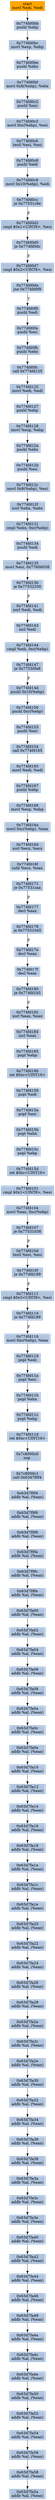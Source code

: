 digraph G {
node[shape=rectangle,style=filled,fillcolor=lightsteelblue,color=lightsteelblue]
bgcolor="transparent"
a0x774fd0b9movl_edi_edi[label="start\nmovl %edi, %edi",color="lightgrey",fillcolor="orange"];
a0x774fd0bbpushl_ebp[label="0x774fd0bb\npushl %ebp"];
a0x774fd0bcmovl_esp_ebp[label="0x774fd0bc\nmovl %esp, %ebp"];
a0x774fd0bepushl_ebx[label="0x774fd0be\npushl %ebx"];
a0x774fd0bfmovl_0x8ebp__ebx[label="0x774fd0bf\nmovl 0x8(%ebp), %ebx"];
a0x774fd0c2pushl_esi[label="0x774fd0c2\npushl %esi"];
a0x774fd0c3movl_0xcebp__esi[label="0x774fd0c3\nmovl 0xc(%ebp), %esi"];
a0x774fd0c6testl_esi_esi[label="0x774fd0c6\ntestl %esi, %esi"];
a0x774fd0c8pushl_edi[label="0x774fd0c8\npushl %edi"];
a0x774fd0c9movl_0x10ebp__edi[label="0x774fd0c9\nmovl 0x10(%ebp), %edi"];
a0x774fd0ccje_0x77531c9e[label="0x774fd0cc\nje 0x77531c9e"];
a0x774fd0d2cmpl_0x1UINT8_esi[label="0x774fd0d2\ncmpl $0x1<UINT8>, %esi"];
a0x774fd0d5je_0x774fd0dc[label="0x774fd0d5\nje 0x774fd0dc"];
a0x774fd0d7cmpl_0x2UINT8_esi[label="0x774fd0d7\ncmpl $0x2<UINT8>, %esi"];
a0x774fd0dajne_0x774fd0f9[label="0x774fd0da\njne 0x774fd0f9"];
a0x774fd0f9pushl_edi[label="0x774fd0f9\npushl %edi"];
a0x774fd0fapushl_esi[label="0x774fd0fa\npushl %esi"];
a0x774fd0fbpushl_ebx[label="0x774fd0fb\npushl %ebx"];
a0x774fd0fccall_0x774fd125[label="0x774fd0fc\ncall 0x774fd125"];
a0x774fd125movl_edi_edi[label="0x774fd125\nmovl %edi, %edi"];
a0x774fd127pushl_ebp[label="0x774fd127\npushl %ebp"];
a0x774fd128movl_esp_ebp[label="0x774fd128\nmovl %esp, %ebp"];
a0x774fd12apushl_ebx[label="0x774fd12a\npushl %ebx"];
a0x774fd12bpushl_esi[label="0x774fd12b\npushl %esi"];
a0x774fd12cmovl_0x8ebp__esi[label="0x774fd12c\nmovl 0x8(%ebp), %esi"];
a0x774fd12fxorl_ebx_ebx[label="0x774fd12f\nxorl %ebx, %ebx"];
a0x774fd131cmpl_ebx_0xcebp_[label="0x774fd131\ncmpl %ebx, 0xc(%ebp)"];
a0x774fd134pushl_edi[label="0x774fd134\npushl %edi"];
a0x774fd135movl_esi_0x77606038[label="0x774fd135\nmovl %esi, 0x77606038"];
a0x774fd13bje_0x77532330[label="0x774fd13b\nje 0x77532330"];
a0x774fd141xorl_edi_edi[label="0x774fd141\nxorl %edi, %edi"];
a0x774fd143incl_edi[label="0x774fd143\nincl %edi"];
a0x774fd144cmpl_edi_0xcebp_[label="0x774fd144\ncmpl %edi, 0xc(%ebp)"];
a0x774fd147je_0x77530fa8[label="0x774fd147\nje 0x77530fa8"];
a0x774fd14dpushl_0x10ebp_[label="0x774fd14d\npushl 0x10(%ebp)"];
a0x774fd150pushl_0xcebp_[label="0x774fd150\npushl 0xc(%ebp)"];
a0x774fd153pushl_esi[label="0x774fd153\npushl %esi"];
a0x774fd154call_0x774fd165[label="0x774fd154\ncall 0x774fd165"];
a0x774fd165movl_edi_edi[label="0x774fd165\nmovl %edi, %edi"];
a0x774fd167pushl_ebp[label="0x774fd167\npushl %ebp"];
a0x774fd168movl_esp_ebp[label="0x774fd168\nmovl %esp, %ebp"];
a0x774fd16amovl_0xcebp__eax[label="0x774fd16a\nmovl 0xc(%ebp), %eax"];
a0x774fd16dxorl_ecx_ecx[label="0x774fd16d\nxorl %ecx, %ecx"];
a0x774fd16fsubl_ecx_eax[label="0x774fd16f\nsubl %ecx, %eax"];
a0x774fd171je_0x77531caa[label="0x774fd171\nje 0x77531caa"];
a0x774fd177decl_eax[label="0x774fd177\ndecl %eax"];
a0x774fd178je_0x77531045[label="0x774fd178\nje 0x77531045"];
a0x774fd17edecl_eax[label="0x774fd17e\ndecl %eax"];
a0x774fd17fdecl_eax[label="0x774fd17f\ndecl %eax"];
a0x774fd180je_0x774fd1b5[label="0x774fd180\nje 0x774fd1b5"];
a0x774fd182xorl_eax_eax[label="0x774fd182\nxorl %eax, %eax"];
a0x774fd184incl_eax[label="0x774fd184\nincl %eax"];
a0x774fd185popl_ebp[label="0x774fd185\npopl %ebp"];
a0x774fd186ret_0xcUINT16[label="0x774fd186\nret $0xc<UINT16>"];
a0x774fd159popl_edi[label="0x774fd159\npopl %edi"];
a0x774fd15apopl_esi[label="0x774fd15a\npopl %esi"];
a0x774fd15bpopl_ebx[label="0x774fd15b\npopl %ebx"];
a0x774fd15cpopl_ebp[label="0x774fd15c\npopl %ebp"];
a0x774fd15dret_0xcUINT16[label="0x774fd15d\nret $0xc<UINT16>"];
a0x774fd101cmpl_0x1UINT8_esi[label="0x774fd101\ncmpl $0x1<UINT8>, %esi"];
a0x774fd104movl_eax_0xcebp_[label="0x774fd104\nmovl %eax, 0xc(%ebp)"];
a0x774fd107je_0x77531038[label="0x774fd107\nje 0x77531038"];
a0x774fd10dtestl_esi_esi[label="0x774fd10d\ntestl %esi, %esi"];
a0x774fd10fje_0x774fd189[label="0x774fd10f\nje 0x774fd189"];
a0x774fd111cmpl_0x3UINT8_esi[label="0x774fd111\ncmpl $0x3<UINT8>, %esi"];
a0x774fd114je_0x774fd189[label="0x774fd114\nje 0x774fd189"];
a0x774fd116movl_0xcebp__eax[label="0x774fd116\nmovl 0xc(%ebp), %eax"];
a0x774fd119popl_edi[label="0x774fd119\npopl %edi"];
a0x774fd11apopl_esi[label="0x774fd11a\npopl %esi"];
a0x774fd11bpopl_ebx[label="0x774fd11b\npopl %ebx"];
a0x774fd11cpopl_ebp[label="0x774fd11c\npopl %ebp"];
a0x774fd11dret_0xcUINT16[label="0x774fd11d\nret $0xc<UINT16>"];
a0x7c8000c0nop_[label="0x7c8000c0\nnop "];
a0x7c8000c1call_0x63d7f9f4[label="0x7c8000c1\ncall 0x63d7f9f4"];
a0x63d7f9f4addb_al_eax_[label="0x63d7f9f4\naddb %al, (%eax)"];
a0x63d7f9f6addb_al_eax_[label="0x63d7f9f6\naddb %al, (%eax)"];
a0x63d7f9f8addb_al_eax_[label="0x63d7f9f8\naddb %al, (%eax)"];
a0x63d7f9faaddb_al_eax_[label="0x63d7f9fa\naddb %al, (%eax)"];
a0x63d7f9fcaddb_al_eax_[label="0x63d7f9fc\naddb %al, (%eax)"];
a0x63d7f9feaddb_al_eax_[label="0x63d7f9fe\naddb %al, (%eax)"];
a0x63d7fa00addb_al_eax_[label="0x63d7fa00\naddb %al, (%eax)"];
a0x63d7fa02addb_al_eax_[label="0x63d7fa02\naddb %al, (%eax)"];
a0x63d7fa04addb_al_eax_[label="0x63d7fa04\naddb %al, (%eax)"];
a0x63d7fa06addb_al_eax_[label="0x63d7fa06\naddb %al, (%eax)"];
a0x63d7fa08addb_al_eax_[label="0x63d7fa08\naddb %al, (%eax)"];
a0x63d7fa0aaddb_al_eax_[label="0x63d7fa0a\naddb %al, (%eax)"];
a0x63d7fa0caddb_al_eax_[label="0x63d7fa0c\naddb %al, (%eax)"];
a0x63d7fa0eaddb_al_eax_[label="0x63d7fa0e\naddb %al, (%eax)"];
a0x63d7fa10addb_al_eax_[label="0x63d7fa10\naddb %al, (%eax)"];
a0x63d7fa12addb_al_eax_[label="0x63d7fa12\naddb %al, (%eax)"];
a0x63d7fa14addb_al_eax_[label="0x63d7fa14\naddb %al, (%eax)"];
a0x63d7fa16addb_al_eax_[label="0x63d7fa16\naddb %al, (%eax)"];
a0x63d7fa18addb_al_eax_[label="0x63d7fa18\naddb %al, (%eax)"];
a0x63d7fa1aaddb_al_eax_[label="0x63d7fa1a\naddb %al, (%eax)"];
a0x63d7fa1caddb_al_eax_[label="0x63d7fa1c\naddb %al, (%eax)"];
a0x63d7fa1eaddb_al_eax_[label="0x63d7fa1e\naddb %al, (%eax)"];
a0x63d7fa20addb_al_eax_[label="0x63d7fa20\naddb %al, (%eax)"];
a0x63d7fa22addb_al_eax_[label="0x63d7fa22\naddb %al, (%eax)"];
a0x63d7fa24addb_al_eax_[label="0x63d7fa24\naddb %al, (%eax)"];
a0x63d7fa26addb_al_eax_[label="0x63d7fa26\naddb %al, (%eax)"];
a0x63d7fa28addb_al_eax_[label="0x63d7fa28\naddb %al, (%eax)"];
a0x63d7fa2aaddb_al_eax_[label="0x63d7fa2a\naddb %al, (%eax)"];
a0x63d7fa2caddb_al_eax_[label="0x63d7fa2c\naddb %al, (%eax)"];
a0x63d7fa2eaddb_al_eax_[label="0x63d7fa2e\naddb %al, (%eax)"];
a0x63d7fa30addb_al_eax_[label="0x63d7fa30\naddb %al, (%eax)"];
a0x63d7fa32addb_al_eax_[label="0x63d7fa32\naddb %al, (%eax)"];
a0x63d7fa34addb_al_eax_[label="0x63d7fa34\naddb %al, (%eax)"];
a0x63d7fa36addb_al_eax_[label="0x63d7fa36\naddb %al, (%eax)"];
a0x63d7fa38addb_al_eax_[label="0x63d7fa38\naddb %al, (%eax)"];
a0x63d7fa3aaddb_al_eax_[label="0x63d7fa3a\naddb %al, (%eax)"];
a0x63d7fa3caddb_al_eax_[label="0x63d7fa3c\naddb %al, (%eax)"];
a0x63d7fa3eaddb_al_eax_[label="0x63d7fa3e\naddb %al, (%eax)"];
a0x63d7fa40addb_al_eax_[label="0x63d7fa40\naddb %al, (%eax)"];
a0x63d7fa42addb_al_eax_[label="0x63d7fa42\naddb %al, (%eax)"];
a0x63d7fa44addb_al_eax_[label="0x63d7fa44\naddb %al, (%eax)"];
a0x63d7fa46addb_al_eax_[label="0x63d7fa46\naddb %al, (%eax)"];
a0x63d7fa48addb_al_eax_[label="0x63d7fa48\naddb %al, (%eax)"];
a0x63d7fa4aaddb_al_eax_[label="0x63d7fa4a\naddb %al, (%eax)"];
a0x63d7fa4caddb_al_eax_[label="0x63d7fa4c\naddb %al, (%eax)"];
a0x63d7fa4eaddb_al_eax_[label="0x63d7fa4e\naddb %al, (%eax)"];
a0x63d7fa50addb_al_eax_[label="0x63d7fa50\naddb %al, (%eax)"];
a0x63d7fa52addb_al_eax_[label="0x63d7fa52\naddb %al, (%eax)"];
a0x63d7fa54addb_al_eax_[label="0x63d7fa54\naddb %al, (%eax)"];
a0x63d7fa56addb_al_eax_[label="0x63d7fa56\naddb %al, (%eax)"];
a0x63d7fa58addb_al_eax_[label="0x63d7fa58\naddb %al, (%eax)"];
a0x63d7fa5aaddb_al_eax_[label="0x63d7fa5a\naddb %al, (%eax)"];
a0x774fd0b9movl_edi_edi -> a0x774fd0bbpushl_ebp [color="#000000"];
a0x774fd0bbpushl_ebp -> a0x774fd0bcmovl_esp_ebp [color="#000000"];
a0x774fd0bcmovl_esp_ebp -> a0x774fd0bepushl_ebx [color="#000000"];
a0x774fd0bepushl_ebx -> a0x774fd0bfmovl_0x8ebp__ebx [color="#000000"];
a0x774fd0bfmovl_0x8ebp__ebx -> a0x774fd0c2pushl_esi [color="#000000"];
a0x774fd0c2pushl_esi -> a0x774fd0c3movl_0xcebp__esi [color="#000000"];
a0x774fd0c3movl_0xcebp__esi -> a0x774fd0c6testl_esi_esi [color="#000000"];
a0x774fd0c6testl_esi_esi -> a0x774fd0c8pushl_edi [color="#000000"];
a0x774fd0c8pushl_edi -> a0x774fd0c9movl_0x10ebp__edi [color="#000000"];
a0x774fd0c9movl_0x10ebp__edi -> a0x774fd0ccje_0x77531c9e [color="#000000"];
a0x774fd0ccje_0x77531c9e -> a0x774fd0d2cmpl_0x1UINT8_esi [color="#000000",label="F"];
a0x774fd0d2cmpl_0x1UINT8_esi -> a0x774fd0d5je_0x774fd0dc [color="#000000"];
a0x774fd0d5je_0x774fd0dc -> a0x774fd0d7cmpl_0x2UINT8_esi [color="#000000",label="F"];
a0x774fd0d7cmpl_0x2UINT8_esi -> a0x774fd0dajne_0x774fd0f9 [color="#000000"];
a0x774fd0dajne_0x774fd0f9 -> a0x774fd0f9pushl_edi [color="#000000",label="T"];
a0x774fd0f9pushl_edi -> a0x774fd0fapushl_esi [color="#000000"];
a0x774fd0fapushl_esi -> a0x774fd0fbpushl_ebx [color="#000000"];
a0x774fd0fbpushl_ebx -> a0x774fd0fccall_0x774fd125 [color="#000000"];
a0x774fd0fccall_0x774fd125 -> a0x774fd125movl_edi_edi [color="#000000"];
a0x774fd125movl_edi_edi -> a0x774fd127pushl_ebp [color="#000000"];
a0x774fd127pushl_ebp -> a0x774fd128movl_esp_ebp [color="#000000"];
a0x774fd128movl_esp_ebp -> a0x774fd12apushl_ebx [color="#000000"];
a0x774fd12apushl_ebx -> a0x774fd12bpushl_esi [color="#000000"];
a0x774fd12bpushl_esi -> a0x774fd12cmovl_0x8ebp__esi [color="#000000"];
a0x774fd12cmovl_0x8ebp__esi -> a0x774fd12fxorl_ebx_ebx [color="#000000"];
a0x774fd12fxorl_ebx_ebx -> a0x774fd131cmpl_ebx_0xcebp_ [color="#000000"];
a0x774fd131cmpl_ebx_0xcebp_ -> a0x774fd134pushl_edi [color="#000000"];
a0x774fd134pushl_edi -> a0x774fd135movl_esi_0x77606038 [color="#000000"];
a0x774fd135movl_esi_0x77606038 -> a0x774fd13bje_0x77532330 [color="#000000"];
a0x774fd13bje_0x77532330 -> a0x774fd141xorl_edi_edi [color="#000000",label="F"];
a0x774fd141xorl_edi_edi -> a0x774fd143incl_edi [color="#000000"];
a0x774fd143incl_edi -> a0x774fd144cmpl_edi_0xcebp_ [color="#000000"];
a0x774fd144cmpl_edi_0xcebp_ -> a0x774fd147je_0x77530fa8 [color="#000000"];
a0x774fd147je_0x77530fa8 -> a0x774fd14dpushl_0x10ebp_ [color="#000000",label="F"];
a0x774fd14dpushl_0x10ebp_ -> a0x774fd150pushl_0xcebp_ [color="#000000"];
a0x774fd150pushl_0xcebp_ -> a0x774fd153pushl_esi [color="#000000"];
a0x774fd153pushl_esi -> a0x774fd154call_0x774fd165 [color="#000000"];
a0x774fd154call_0x774fd165 -> a0x774fd165movl_edi_edi [color="#000000"];
a0x774fd165movl_edi_edi -> a0x774fd167pushl_ebp [color="#000000"];
a0x774fd167pushl_ebp -> a0x774fd168movl_esp_ebp [color="#000000"];
a0x774fd168movl_esp_ebp -> a0x774fd16amovl_0xcebp__eax [color="#000000"];
a0x774fd16amovl_0xcebp__eax -> a0x774fd16dxorl_ecx_ecx [color="#000000"];
a0x774fd16dxorl_ecx_ecx -> a0x774fd16fsubl_ecx_eax [color="#000000"];
a0x774fd16fsubl_ecx_eax -> a0x774fd171je_0x77531caa [color="#000000"];
a0x774fd171je_0x77531caa -> a0x774fd177decl_eax [color="#000000",label="F"];
a0x774fd177decl_eax -> a0x774fd178je_0x77531045 [color="#000000"];
a0x774fd178je_0x77531045 -> a0x774fd17edecl_eax [color="#000000",label="F"];
a0x774fd17edecl_eax -> a0x774fd17fdecl_eax [color="#000000"];
a0x774fd17fdecl_eax -> a0x774fd180je_0x774fd1b5 [color="#000000"];
a0x774fd180je_0x774fd1b5 -> a0x774fd182xorl_eax_eax [color="#000000",label="F"];
a0x774fd182xorl_eax_eax -> a0x774fd184incl_eax [color="#000000"];
a0x774fd184incl_eax -> a0x774fd185popl_ebp [color="#000000"];
a0x774fd185popl_ebp -> a0x774fd186ret_0xcUINT16 [color="#000000"];
a0x774fd186ret_0xcUINT16 -> a0x774fd159popl_edi [color="#000000"];
a0x774fd159popl_edi -> a0x774fd15apopl_esi [color="#000000"];
a0x774fd15apopl_esi -> a0x774fd15bpopl_ebx [color="#000000"];
a0x774fd15bpopl_ebx -> a0x774fd15cpopl_ebp [color="#000000"];
a0x774fd15cpopl_ebp -> a0x774fd15dret_0xcUINT16 [color="#000000"];
a0x774fd15dret_0xcUINT16 -> a0x774fd101cmpl_0x1UINT8_esi [color="#000000"];
a0x774fd101cmpl_0x1UINT8_esi -> a0x774fd104movl_eax_0xcebp_ [color="#000000"];
a0x774fd104movl_eax_0xcebp_ -> a0x774fd107je_0x77531038 [color="#000000"];
a0x774fd107je_0x77531038 -> a0x774fd10dtestl_esi_esi [color="#000000",label="F"];
a0x774fd10dtestl_esi_esi -> a0x774fd10fje_0x774fd189 [color="#000000"];
a0x774fd10fje_0x774fd189 -> a0x774fd111cmpl_0x3UINT8_esi [color="#000000",label="F"];
a0x774fd111cmpl_0x3UINT8_esi -> a0x774fd114je_0x774fd189 [color="#000000"];
a0x774fd114je_0x774fd189 -> a0x774fd116movl_0xcebp__eax [color="#000000",label="F"];
a0x774fd116movl_0xcebp__eax -> a0x774fd119popl_edi [color="#000000"];
a0x774fd119popl_edi -> a0x774fd11apopl_esi [color="#000000"];
a0x774fd11apopl_esi -> a0x774fd11bpopl_ebx [color="#000000"];
a0x774fd11bpopl_ebx -> a0x774fd11cpopl_ebp [color="#000000"];
a0x774fd11cpopl_ebp -> a0x774fd11dret_0xcUINT16 [color="#000000"];
a0x774fd11dret_0xcUINT16 -> a0x7c8000c0nop_ [color="#000000"];
a0x7c8000c0nop_ -> a0x7c8000c1call_0x63d7f9f4 [color="#000000"];
a0x7c8000c1call_0x63d7f9f4 -> a0x63d7f9f4addb_al_eax_ [color="#000000"];
a0x63d7f9f4addb_al_eax_ -> a0x63d7f9f6addb_al_eax_ [color="#000000"];
a0x63d7f9f6addb_al_eax_ -> a0x63d7f9f8addb_al_eax_ [color="#000000"];
a0x63d7f9f8addb_al_eax_ -> a0x63d7f9faaddb_al_eax_ [color="#000000"];
a0x63d7f9faaddb_al_eax_ -> a0x63d7f9fcaddb_al_eax_ [color="#000000"];
a0x63d7f9fcaddb_al_eax_ -> a0x63d7f9feaddb_al_eax_ [color="#000000"];
a0x63d7f9feaddb_al_eax_ -> a0x63d7fa00addb_al_eax_ [color="#000000"];
a0x63d7fa00addb_al_eax_ -> a0x63d7fa02addb_al_eax_ [color="#000000"];
a0x63d7fa02addb_al_eax_ -> a0x63d7fa04addb_al_eax_ [color="#000000"];
a0x63d7fa04addb_al_eax_ -> a0x63d7fa06addb_al_eax_ [color="#000000"];
a0x63d7fa06addb_al_eax_ -> a0x63d7fa08addb_al_eax_ [color="#000000"];
a0x63d7fa08addb_al_eax_ -> a0x63d7fa0aaddb_al_eax_ [color="#000000"];
a0x63d7fa0aaddb_al_eax_ -> a0x63d7fa0caddb_al_eax_ [color="#000000"];
a0x63d7fa0caddb_al_eax_ -> a0x63d7fa0eaddb_al_eax_ [color="#000000"];
a0x63d7fa0eaddb_al_eax_ -> a0x63d7fa10addb_al_eax_ [color="#000000"];
a0x63d7fa10addb_al_eax_ -> a0x63d7fa12addb_al_eax_ [color="#000000"];
a0x63d7fa12addb_al_eax_ -> a0x63d7fa14addb_al_eax_ [color="#000000"];
a0x63d7fa14addb_al_eax_ -> a0x63d7fa16addb_al_eax_ [color="#000000"];
a0x63d7fa16addb_al_eax_ -> a0x63d7fa18addb_al_eax_ [color="#000000"];
a0x63d7fa18addb_al_eax_ -> a0x63d7fa1aaddb_al_eax_ [color="#000000"];
a0x63d7fa1aaddb_al_eax_ -> a0x63d7fa1caddb_al_eax_ [color="#000000"];
a0x63d7fa1caddb_al_eax_ -> a0x63d7fa1eaddb_al_eax_ [color="#000000"];
a0x63d7fa1eaddb_al_eax_ -> a0x63d7fa20addb_al_eax_ [color="#000000"];
a0x63d7fa20addb_al_eax_ -> a0x63d7fa22addb_al_eax_ [color="#000000"];
a0x63d7fa22addb_al_eax_ -> a0x63d7fa24addb_al_eax_ [color="#000000"];
a0x63d7fa24addb_al_eax_ -> a0x63d7fa26addb_al_eax_ [color="#000000"];
a0x63d7fa26addb_al_eax_ -> a0x63d7fa28addb_al_eax_ [color="#000000"];
a0x63d7fa28addb_al_eax_ -> a0x63d7fa2aaddb_al_eax_ [color="#000000"];
a0x63d7fa2aaddb_al_eax_ -> a0x63d7fa2caddb_al_eax_ [color="#000000"];
a0x63d7fa2caddb_al_eax_ -> a0x63d7fa2eaddb_al_eax_ [color="#000000"];
a0x63d7fa2eaddb_al_eax_ -> a0x63d7fa30addb_al_eax_ [color="#000000"];
a0x63d7fa30addb_al_eax_ -> a0x63d7fa32addb_al_eax_ [color="#000000"];
a0x63d7fa32addb_al_eax_ -> a0x63d7fa34addb_al_eax_ [color="#000000"];
a0x63d7fa34addb_al_eax_ -> a0x63d7fa36addb_al_eax_ [color="#000000"];
a0x63d7fa36addb_al_eax_ -> a0x63d7fa38addb_al_eax_ [color="#000000"];
a0x63d7fa38addb_al_eax_ -> a0x63d7fa3aaddb_al_eax_ [color="#000000"];
a0x63d7fa3aaddb_al_eax_ -> a0x63d7fa3caddb_al_eax_ [color="#000000"];
a0x63d7fa3caddb_al_eax_ -> a0x63d7fa3eaddb_al_eax_ [color="#000000"];
a0x63d7fa3eaddb_al_eax_ -> a0x63d7fa40addb_al_eax_ [color="#000000"];
a0x63d7fa40addb_al_eax_ -> a0x63d7fa42addb_al_eax_ [color="#000000"];
a0x63d7fa42addb_al_eax_ -> a0x63d7fa44addb_al_eax_ [color="#000000"];
a0x63d7fa44addb_al_eax_ -> a0x63d7fa46addb_al_eax_ [color="#000000"];
a0x63d7fa46addb_al_eax_ -> a0x63d7fa48addb_al_eax_ [color="#000000"];
a0x63d7fa48addb_al_eax_ -> a0x63d7fa4aaddb_al_eax_ [color="#000000"];
a0x63d7fa4aaddb_al_eax_ -> a0x63d7fa4caddb_al_eax_ [color="#000000"];
a0x63d7fa4caddb_al_eax_ -> a0x63d7fa4eaddb_al_eax_ [color="#000000"];
a0x63d7fa4eaddb_al_eax_ -> a0x63d7fa50addb_al_eax_ [color="#000000"];
a0x63d7fa50addb_al_eax_ -> a0x63d7fa52addb_al_eax_ [color="#000000"];
a0x63d7fa52addb_al_eax_ -> a0x63d7fa54addb_al_eax_ [color="#000000"];
a0x63d7fa54addb_al_eax_ -> a0x63d7fa56addb_al_eax_ [color="#000000"];
a0x63d7fa56addb_al_eax_ -> a0x63d7fa58addb_al_eax_ [color="#000000"];
a0x63d7fa58addb_al_eax_ -> a0x63d7fa5aaddb_al_eax_ [color="#000000"];
}
